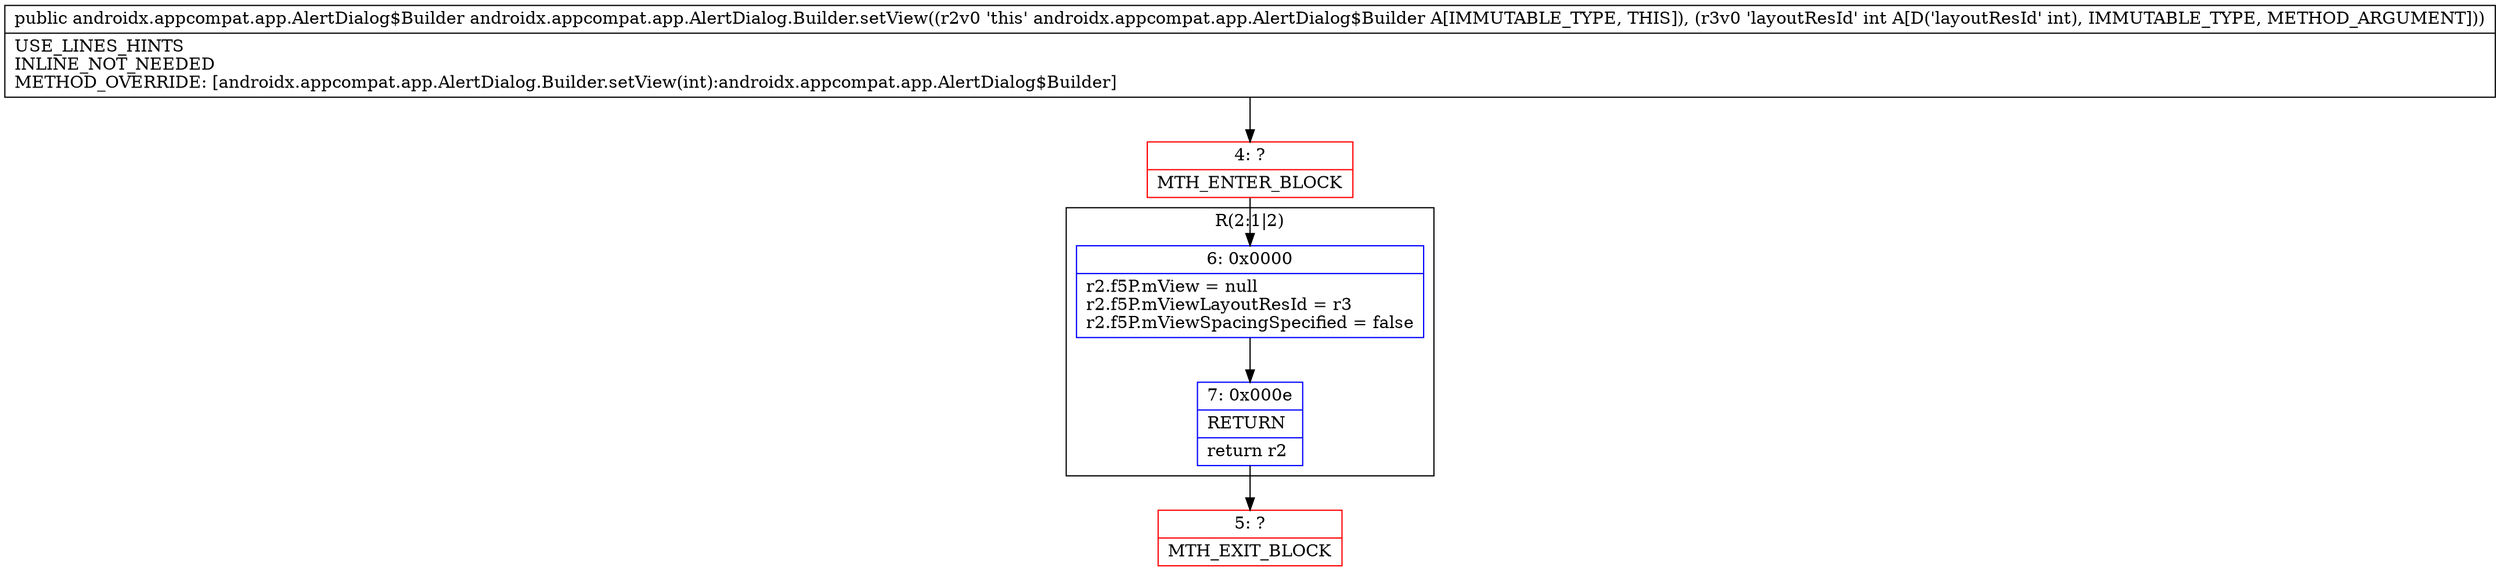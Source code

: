 digraph "CFG forandroidx.appcompat.app.AlertDialog.Builder.setView(I)Landroidx\/appcompat\/app\/AlertDialog$Builder;" {
subgraph cluster_Region_410024017 {
label = "R(2:1|2)";
node [shape=record,color=blue];
Node_6 [shape=record,label="{6\:\ 0x0000|r2.f5P.mView = null\lr2.f5P.mViewLayoutResId = r3\lr2.f5P.mViewSpacingSpecified = false\l}"];
Node_7 [shape=record,label="{7\:\ 0x000e|RETURN\l|return r2\l}"];
}
Node_4 [shape=record,color=red,label="{4\:\ ?|MTH_ENTER_BLOCK\l}"];
Node_5 [shape=record,color=red,label="{5\:\ ?|MTH_EXIT_BLOCK\l}"];
MethodNode[shape=record,label="{public androidx.appcompat.app.AlertDialog$Builder androidx.appcompat.app.AlertDialog.Builder.setView((r2v0 'this' androidx.appcompat.app.AlertDialog$Builder A[IMMUTABLE_TYPE, THIS]), (r3v0 'layoutResId' int A[D('layoutResId' int), IMMUTABLE_TYPE, METHOD_ARGUMENT]))  | USE_LINES_HINTS\lINLINE_NOT_NEEDED\lMETHOD_OVERRIDE: [androidx.appcompat.app.AlertDialog.Builder.setView(int):androidx.appcompat.app.AlertDialog$Builder]\l}"];
MethodNode -> Node_4;Node_6 -> Node_7;
Node_7 -> Node_5;
Node_4 -> Node_6;
}

